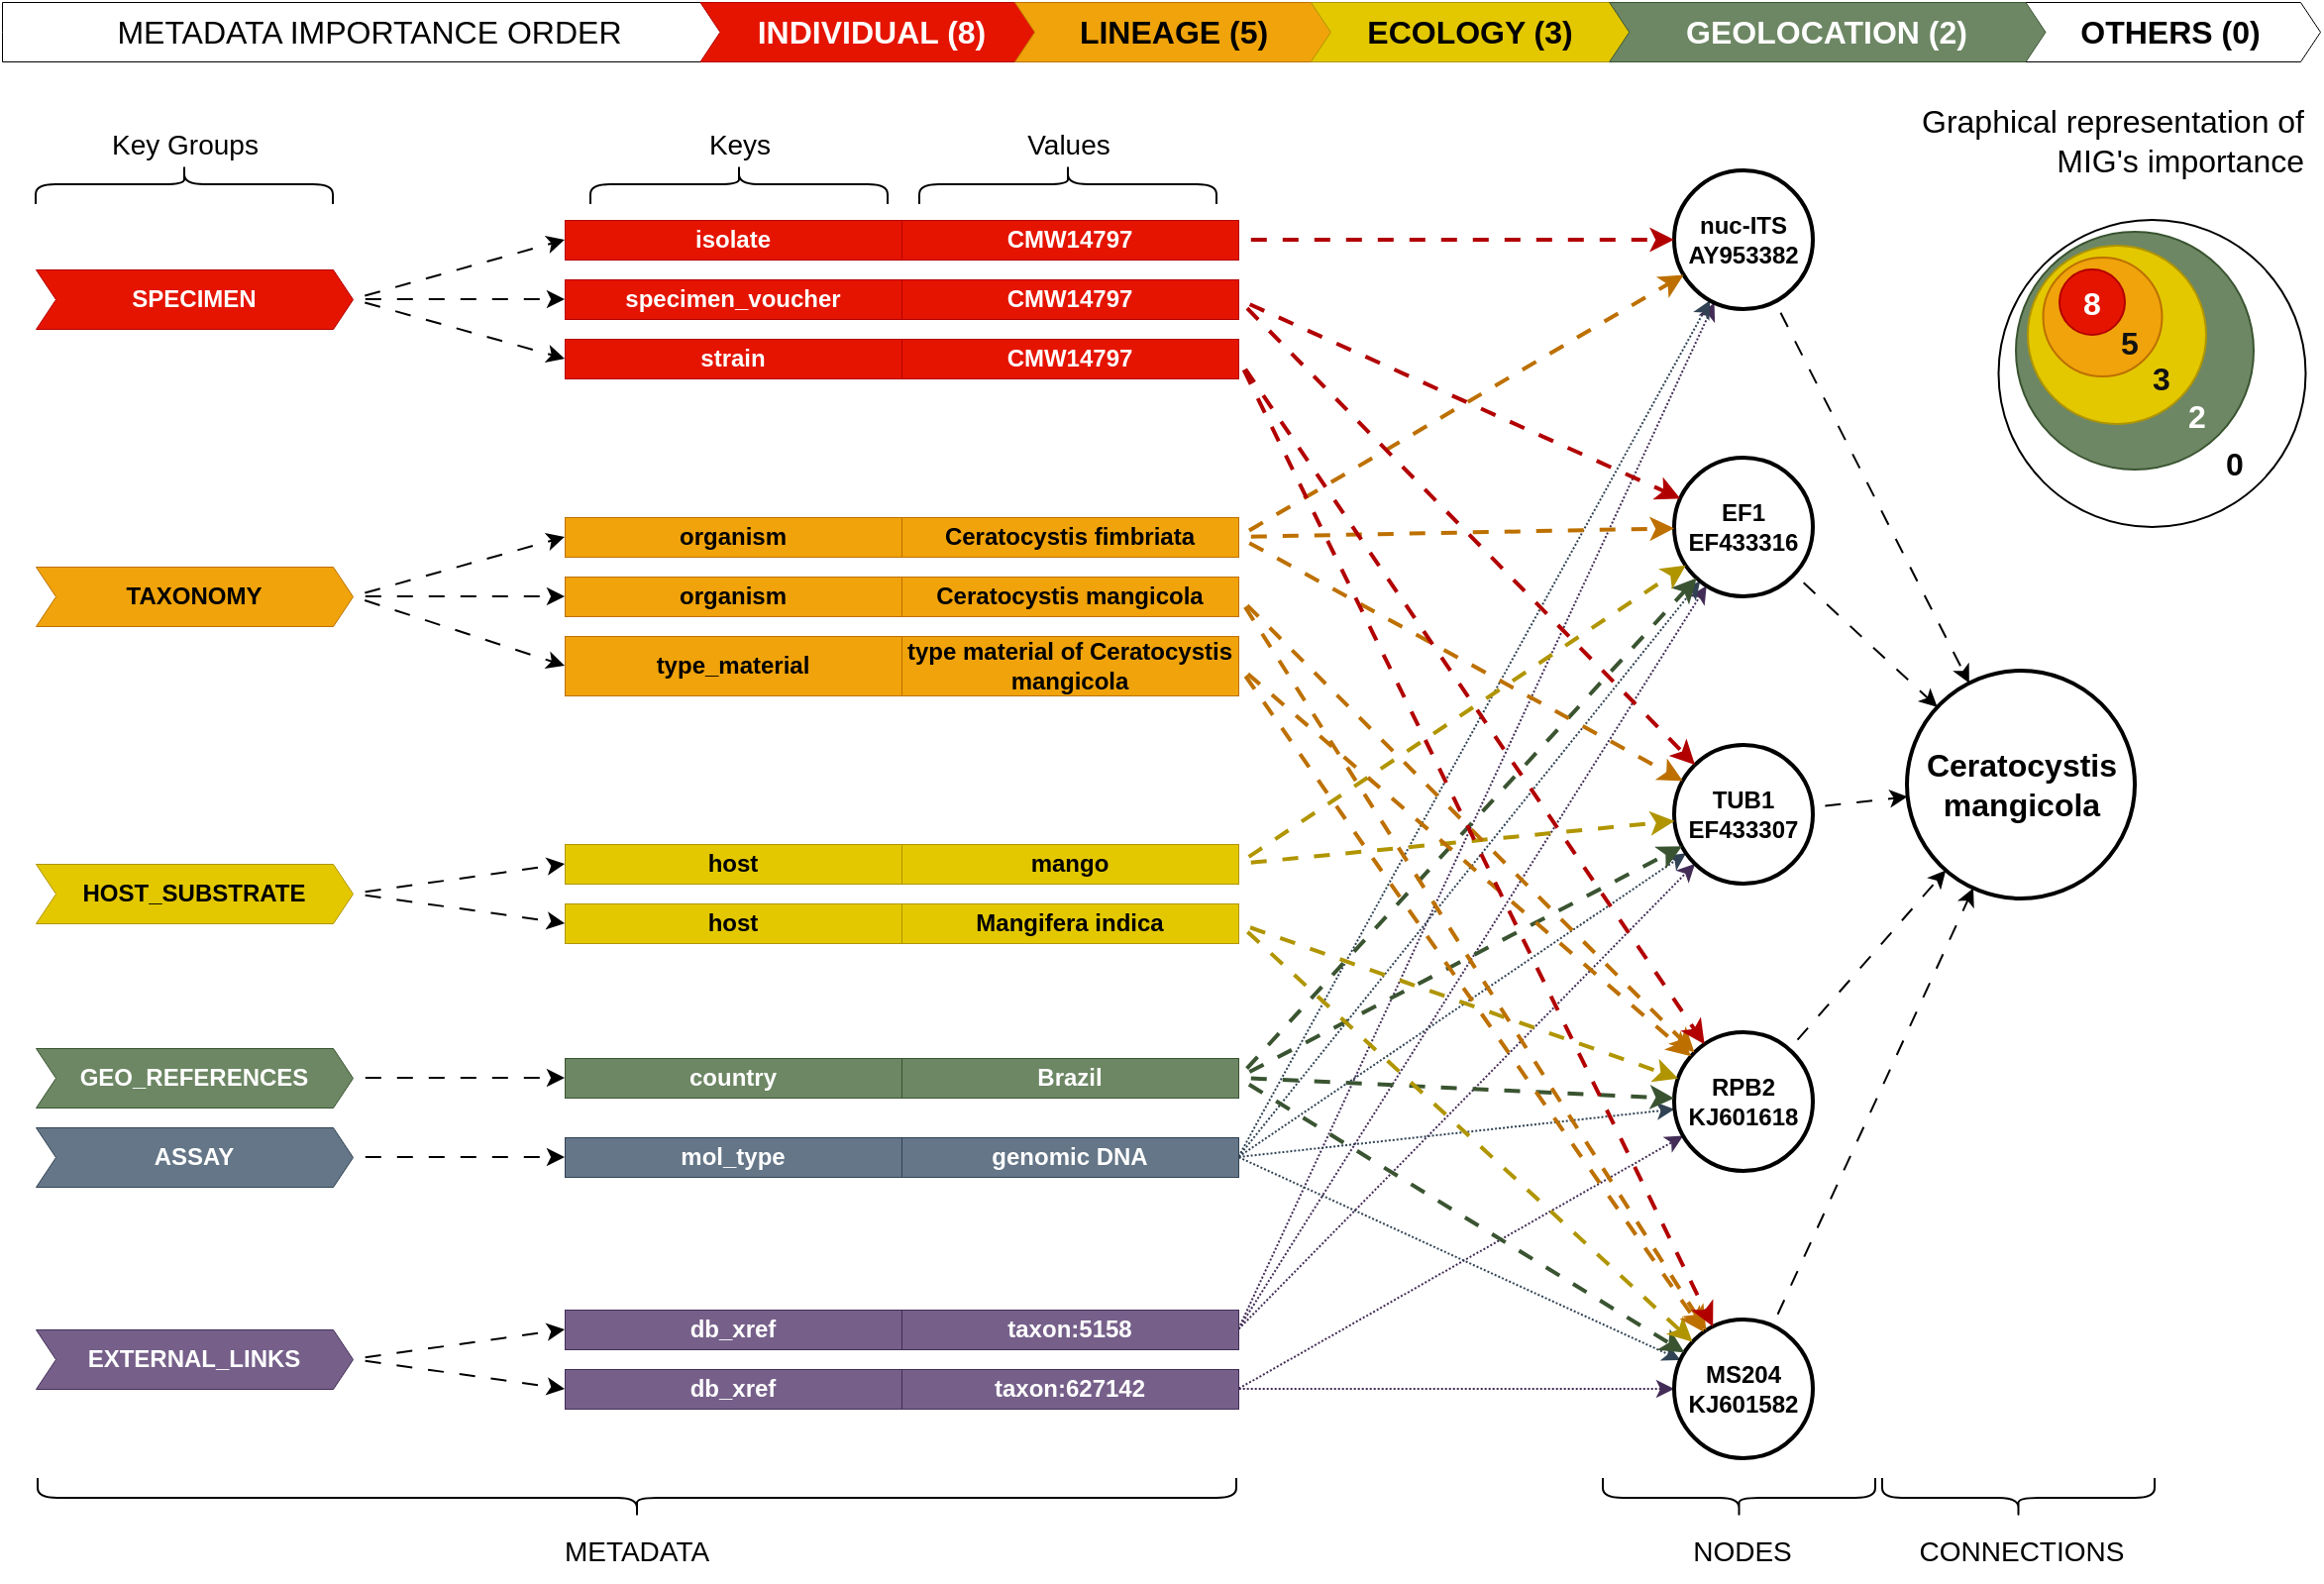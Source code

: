 <mxfile>
    <diagram id="_s80AwUJOuV4DMhr4sAa" name="Page-1">
        <mxGraphModel dx="1386" dy="462" grid="1" gridSize="10" guides="1" tooltips="1" connect="1" arrows="1" fold="1" page="0" pageScale="1" pageWidth="1100" pageHeight="850" background="none" math="0" shadow="0">
            <root>
                <mxCell id="0"/>
                <mxCell id="1" parent="0"/>
                <mxCell id="62" style="edgeStyle=none;html=1;exitX=1;exitY=0.5;exitDx=0;exitDy=0;strokeWidth=1;fillColor=#76608a;strokeColor=#432D57;dashed=1;dashPattern=1 1;flowAnimation=1;" parent="1" source="46" target="58" edge="1">
                    <mxGeometry relative="1" as="geometry"/>
                </mxCell>
                <mxCell id="79" style="edgeStyle=none;html=1;exitX=1;exitY=0.5;exitDx=0;exitDy=0;strokeWidth=1;fillColor=#76608a;strokeColor=#432D57;dashed=1;dashPattern=1 1;flowAnimation=1;" parent="1" source="46" target="63" edge="1">
                    <mxGeometry relative="1" as="geometry"/>
                </mxCell>
                <mxCell id="80" style="edgeStyle=none;html=1;exitX=1;exitY=0.5;exitDx=0;exitDy=0;strokeWidth=1;fillColor=#76608a;strokeColor=#432D57;dashed=1;dashPattern=1 1;flowAnimation=1;" parent="1" source="46" target="64" edge="1">
                    <mxGeometry relative="1" as="geometry"/>
                </mxCell>
                <mxCell id="92" style="edgeStyle=none;html=1;exitX=1;exitY=0.5;exitDx=0;exitDy=0;strokeWidth=1;fillColor=#76608a;strokeColor=#432D57;dashed=1;dashPattern=1 1;flowAnimation=1;" parent="1" source="50" target="65" edge="1">
                    <mxGeometry relative="1" as="geometry"/>
                </mxCell>
                <mxCell id="93" style="edgeStyle=none;html=1;exitX=1;exitY=0.5;exitDx=0;exitDy=0;strokeWidth=1;fillColor=#76608a;strokeColor=#432D57;dashed=1;dashPattern=1 1;flowAnimation=1;" parent="1" source="50" target="66" edge="1">
                    <mxGeometry relative="1" as="geometry"/>
                </mxCell>
                <mxCell id="61" style="edgeStyle=none;html=1;exitX=1;exitY=0.5;exitDx=0;exitDy=0;dashed=1;dashPattern=1 1;strokeWidth=1;fillColor=#647687;strokeColor=#314354;flowAnimation=1;" parent="1" source="42" target="58" edge="1">
                    <mxGeometry relative="1" as="geometry"/>
                </mxCell>
                <mxCell id="75" style="edgeStyle=none;html=1;exitX=1;exitY=0.5;exitDx=0;exitDy=0;dashed=1;dashPattern=1 1;strokeWidth=1;fillColor=#647687;strokeColor=#314354;flowAnimation=1;" parent="1" source="42" target="63" edge="1">
                    <mxGeometry relative="1" as="geometry"/>
                </mxCell>
                <mxCell id="76" style="edgeStyle=none;html=1;exitX=1;exitY=0.5;exitDx=0;exitDy=0;dashed=1;dashPattern=1 1;strokeWidth=1;fillColor=#647687;strokeColor=#314354;flowAnimation=1;" parent="1" source="42" target="64" edge="1">
                    <mxGeometry relative="1" as="geometry"/>
                </mxCell>
                <mxCell id="77" style="edgeStyle=none;html=1;exitX=1;exitY=0.5;exitDx=0;exitDy=0;dashed=1;dashPattern=1 1;strokeWidth=1;fillColor=#647687;strokeColor=#314354;flowAnimation=1;" parent="1" source="42" target="65" edge="1">
                    <mxGeometry relative="1" as="geometry"/>
                </mxCell>
                <mxCell id="78" style="edgeStyle=none;html=1;exitX=1;exitY=0.5;exitDx=0;exitDy=0;dashed=1;dashPattern=1 1;strokeWidth=1;fillColor=#647687;strokeColor=#314354;flowAnimation=1;" parent="1" source="42" target="66" edge="1">
                    <mxGeometry relative="1" as="geometry"/>
                </mxCell>
                <mxCell id="4" value="isolate" style="rounded=0;whiteSpace=wrap;html=1;strokeWidth=0.5;fillColor=#e51400;fillStyle=solid;fontColor=#ffffff;fontStyle=1;strokeColor=#B20000;" parent="1" vertex="1">
                    <mxGeometry x="474" y="890" width="170" height="20" as="geometry"/>
                </mxCell>
                <mxCell id="7" value="CMW14797" style="rounded=0;whiteSpace=wrap;html=1;strokeWidth=0.5;fillColor=#e51400;fillStyle=solid;fontColor=#ffffff;fontStyle=1;strokeColor=#B20000;" parent="1" vertex="1">
                    <mxGeometry x="644" y="890" width="170" height="20" as="geometry"/>
                </mxCell>
                <mxCell id="13" style="edgeStyle=none;html=1;entryX=0;entryY=0.5;entryDx=0;entryDy=0;exitX=1;exitY=0.5;exitDx=0;exitDy=0;flowAnimation=1;" parent="1" source="8" target="4" edge="1">
                    <mxGeometry relative="1" as="geometry"/>
                </mxCell>
                <mxCell id="14" style="edgeStyle=none;html=1;exitX=1;exitY=0.5;exitDx=0;exitDy=0;entryX=0;entryY=0.5;entryDx=0;entryDy=0;flowAnimation=1;" parent="1" source="8" target="9" edge="1">
                    <mxGeometry relative="1" as="geometry">
                        <mxPoint x="444" y="940" as="targetPoint"/>
                    </mxGeometry>
                </mxCell>
                <mxCell id="15" style="edgeStyle=none;html=1;entryX=0;entryY=0.5;entryDx=0;entryDy=0;exitX=1;exitY=0.5;exitDx=0;exitDy=0;flowAnimation=1;" parent="1" source="8" target="11" edge="1">
                    <mxGeometry relative="1" as="geometry"/>
                </mxCell>
                <mxCell id="9" value="specimen_voucher" style="rounded=0;whiteSpace=wrap;html=1;strokeWidth=0.5;fillColor=#e51400;fillStyle=solid;fontColor=#ffffff;fontStyle=1;strokeColor=#B20000;" parent="1" vertex="1">
                    <mxGeometry x="474" y="920" width="170" height="20" as="geometry"/>
                </mxCell>
                <mxCell id="10" value="CMW14797" style="rounded=0;whiteSpace=wrap;html=1;strokeWidth=0.5;fillColor=#e51400;fillStyle=solid;fontColor=#ffffff;fontStyle=1;strokeColor=#B20000;" parent="1" vertex="1">
                    <mxGeometry x="644" y="920" width="170" height="20" as="geometry"/>
                </mxCell>
                <mxCell id="11" value="strain" style="rounded=0;whiteSpace=wrap;html=1;strokeWidth=0.5;fillColor=#e51400;fillStyle=solid;fontColor=#ffffff;fontStyle=1;strokeColor=#B20000;" parent="1" vertex="1">
                    <mxGeometry x="474" y="950" width="170" height="20" as="geometry"/>
                </mxCell>
                <mxCell id="12" value="CMW14797" style="rounded=0;whiteSpace=wrap;html=1;strokeWidth=0.5;fillColor=#e51400;fillStyle=solid;fontColor=#ffffff;fontStyle=1;strokeColor=#B20000;" parent="1" vertex="1">
                    <mxGeometry x="644" y="950" width="170" height="20" as="geometry"/>
                </mxCell>
                <mxCell id="16" value="organism" style="rounded=0;whiteSpace=wrap;html=1;strokeWidth=0.5;fillColor=#f0a30a;fillStyle=solid;fontColor=#000000;fontStyle=1;strokeColor=#BD7000;" parent="1" vertex="1">
                    <mxGeometry x="474" y="1040" width="170" height="20" as="geometry"/>
                </mxCell>
                <mxCell id="17" value="Ceratocystis fimbriata" style="rounded=0;whiteSpace=wrap;html=1;strokeWidth=0.5;fillColor=#f0a30a;fillStyle=solid;fontColor=#000000;fontStyle=1;strokeColor=#BD7000;" parent="1" vertex="1">
                    <mxGeometry x="644" y="1040" width="170" height="20" as="geometry"/>
                </mxCell>
                <mxCell id="18" value="organism" style="rounded=0;whiteSpace=wrap;html=1;strokeWidth=0.5;fillColor=#f0a30a;fillStyle=solid;fontColor=#000000;fontStyle=1;strokeColor=#BD7000;" parent="1" vertex="1">
                    <mxGeometry x="474" y="1070" width="170" height="20" as="geometry"/>
                </mxCell>
                <mxCell id="19" value="Ceratocystis mangicola" style="rounded=0;whiteSpace=wrap;html=1;strokeWidth=0.5;fillColor=#f0a30a;fillStyle=solid;fontColor=#000000;fontStyle=1;strokeColor=#BD7000;" parent="1" vertex="1">
                    <mxGeometry x="644" y="1070" width="170" height="20" as="geometry"/>
                </mxCell>
                <mxCell id="21" style="edgeStyle=none;html=1;entryX=0;entryY=0.5;entryDx=0;entryDy=0;exitX=1;exitY=0.5;exitDx=0;exitDy=0;flowAnimation=1;" parent="1" source="20" target="16" edge="1">
                    <mxGeometry relative="1" as="geometry"/>
                </mxCell>
                <mxCell id="22" style="edgeStyle=none;html=1;entryX=0;entryY=0.5;entryDx=0;entryDy=0;exitX=1;exitY=0.5;exitDx=0;exitDy=0;flowAnimation=1;" parent="1" source="20" target="18" edge="1">
                    <mxGeometry relative="1" as="geometry"/>
                </mxCell>
                <mxCell id="25" style="edgeStyle=none;html=1;entryX=0;entryY=0.5;entryDx=0;entryDy=0;exitX=1;exitY=0.5;exitDx=0;exitDy=0;flowAnimation=1;" parent="1" source="20" target="23" edge="1">
                    <mxGeometry relative="1" as="geometry"/>
                </mxCell>
                <mxCell id="23" value="type_material" style="rounded=0;whiteSpace=wrap;html=1;strokeWidth=0.5;fillColor=#f0a30a;fillStyle=solid;fontColor=#000000;fontStyle=1;strokeColor=#BD7000;" parent="1" vertex="1">
                    <mxGeometry x="474" y="1100" width="170" height="30" as="geometry"/>
                </mxCell>
                <mxCell id="24" value="type material of Ceratocystis mangicola" style="rounded=0;whiteSpace=wrap;html=1;strokeWidth=0.5;fillColor=#f0a30a;fillStyle=solid;fontColor=#000000;fontStyle=1;strokeColor=#BD7000;" parent="1" vertex="1">
                    <mxGeometry x="644" y="1100" width="170" height="30" as="geometry"/>
                </mxCell>
                <mxCell id="26" value="host" style="rounded=0;whiteSpace=wrap;html=1;strokeWidth=0.5;fillColor=#e3c800;fillStyle=solid;fontColor=#000000;fontStyle=1;strokeColor=#B09500;" parent="1" vertex="1">
                    <mxGeometry x="474" y="1235" width="170" height="20" as="geometry"/>
                </mxCell>
                <mxCell id="27" value="Mangifera indica" style="rounded=0;whiteSpace=wrap;html=1;strokeWidth=0.5;fillColor=#e3c800;fillStyle=solid;fontColor=#000000;fontStyle=1;strokeColor=#B09500;" parent="1" vertex="1">
                    <mxGeometry x="644" y="1235" width="170" height="20" as="geometry"/>
                </mxCell>
                <mxCell id="28" value="host" style="rounded=0;whiteSpace=wrap;html=1;strokeWidth=0.5;fillColor=#e3c800;fillStyle=solid;fontColor=#000000;fontStyle=1;strokeColor=#B09500;" parent="1" vertex="1">
                    <mxGeometry x="474" y="1205" width="170" height="20" as="geometry"/>
                </mxCell>
                <mxCell id="29" value="mango" style="rounded=0;whiteSpace=wrap;html=1;strokeWidth=0.5;fillColor=#e3c800;fillStyle=solid;fontColor=#000000;fontStyle=1;strokeColor=#B09500;" parent="1" vertex="1">
                    <mxGeometry x="644" y="1205" width="170" height="20" as="geometry"/>
                </mxCell>
                <mxCell id="31" style="edgeStyle=none;html=1;entryX=0;entryY=0.5;entryDx=0;entryDy=0;exitX=1;exitY=0.5;exitDx=0;exitDy=0;flowAnimation=1;" parent="1" source="30" target="26" edge="1">
                    <mxGeometry relative="1" as="geometry"/>
                </mxCell>
                <mxCell id="32" style="edgeStyle=none;html=1;entryX=0;entryY=0.5;entryDx=0;entryDy=0;exitX=1;exitY=0.5;exitDx=0;exitDy=0;flowAnimation=1;" parent="1" source="30" target="28" edge="1">
                    <mxGeometry relative="1" as="geometry"/>
                </mxCell>
                <mxCell id="33" value="country" style="rounded=0;whiteSpace=wrap;html=1;strokeWidth=0.5;fillColor=#6d8764;fillStyle=solid;fontColor=#ffffff;fontStyle=1;strokeColor=#3A5431;" parent="1" vertex="1">
                    <mxGeometry x="474" y="1313" width="170" height="20" as="geometry"/>
                </mxCell>
                <mxCell id="34" value="Brazil" style="rounded=0;whiteSpace=wrap;html=1;strokeWidth=0.5;fillColor=#6d8764;fillStyle=solid;fontColor=#ffffff;fontStyle=1;strokeColor=#3A5431;" parent="1" vertex="1">
                    <mxGeometry x="644" y="1313" width="170" height="20" as="geometry"/>
                </mxCell>
                <mxCell id="36" style="edgeStyle=none;html=1;entryX=0;entryY=0.5;entryDx=0;entryDy=0;flowAnimation=1;" parent="1" source="35" target="33" edge="1">
                    <mxGeometry relative="1" as="geometry"/>
                </mxCell>
                <mxCell id="41" value="mol_type" style="rounded=0;whiteSpace=wrap;html=1;strokeWidth=0.5;fillColor=#647687;fillStyle=solid;fontColor=#ffffff;fontStyle=1;strokeColor=#314354;" parent="1" vertex="1">
                    <mxGeometry x="474" y="1353" width="170" height="20" as="geometry"/>
                </mxCell>
                <mxCell id="42" value="genomic DNA" style="rounded=0;whiteSpace=wrap;html=1;strokeWidth=0.5;fillColor=#647687;fillStyle=solid;fontColor=#ffffff;fontStyle=1;strokeColor=#314354;" parent="1" vertex="1">
                    <mxGeometry x="644" y="1353" width="170" height="20" as="geometry"/>
                </mxCell>
                <mxCell id="43" style="edgeStyle=none;html=1;entryX=0;entryY=0.5;entryDx=0;entryDy=0;flowAnimation=1;" parent="1" source="44" target="41" edge="1">
                    <mxGeometry relative="1" as="geometry"/>
                </mxCell>
                <mxCell id="45" value="db_xref" style="rounded=0;whiteSpace=wrap;html=1;strokeWidth=0.5;fillColor=#76608a;fillStyle=solid;fontColor=#ffffff;fontStyle=1;strokeColor=#432D57;" parent="1" vertex="1">
                    <mxGeometry x="474" y="1440" width="170" height="20" as="geometry"/>
                </mxCell>
                <mxCell id="46" value="taxon:5158" style="rounded=0;whiteSpace=wrap;html=1;strokeWidth=0.5;fillColor=#76608a;fillStyle=solid;fontColor=#ffffff;fontStyle=1;strokeColor=#432D57;" parent="1" vertex="1">
                    <mxGeometry x="644" y="1440" width="170" height="20" as="geometry"/>
                </mxCell>
                <mxCell id="47" style="edgeStyle=none;html=1;entryX=0;entryY=0.5;entryDx=0;entryDy=0;exitX=1;exitY=0.5;exitDx=0;exitDy=0;flowAnimation=1;" parent="1" source="48" target="45" edge="1">
                    <mxGeometry relative="1" as="geometry"/>
                </mxCell>
                <mxCell id="51" style="edgeStyle=none;html=1;entryX=0;entryY=0.5;entryDx=0;entryDy=0;exitX=1;exitY=0.5;exitDx=0;exitDy=0;flowAnimation=1;" parent="1" source="48" target="49" edge="1">
                    <mxGeometry relative="1" as="geometry"/>
                </mxCell>
                <mxCell id="49" value="db_xref" style="rounded=0;whiteSpace=wrap;html=1;strokeWidth=0.5;fillColor=#76608a;fillStyle=solid;fontColor=#ffffff;fontStyle=1;strokeColor=#432D57;" parent="1" vertex="1">
                    <mxGeometry x="474" y="1470" width="170" height="20" as="geometry"/>
                </mxCell>
                <mxCell id="50" value="taxon:627142" style="rounded=0;whiteSpace=wrap;html=1;strokeWidth=0.5;fillColor=#76608a;fillStyle=solid;fontColor=#ffffff;fontStyle=1;strokeColor=#432D57;" parent="1" vertex="1">
                    <mxGeometry x="644" y="1470" width="170" height="20" as="geometry"/>
                </mxCell>
                <mxCell id="95" style="edgeStyle=none;html=1;strokeWidth=1;flowAnimation=1;" parent="1" source="58" target="94" edge="1">
                    <mxGeometry relative="1" as="geometry"/>
                </mxCell>
                <mxCell id="96" style="edgeStyle=none;html=1;strokeWidth=1;flowAnimation=1;" parent="1" source="63" target="94" edge="1">
                    <mxGeometry relative="1" as="geometry"/>
                </mxCell>
                <mxCell id="97" style="edgeStyle=none;html=1;strokeWidth=1;flowAnimation=1;" parent="1" source="64" target="94" edge="1">
                    <mxGeometry relative="1" as="geometry"/>
                </mxCell>
                <mxCell id="98" style="edgeStyle=none;html=1;strokeWidth=1;flowAnimation=1;" parent="1" source="65" target="94" edge="1">
                    <mxGeometry relative="1" as="geometry"/>
                </mxCell>
                <mxCell id="99" style="edgeStyle=none;html=1;strokeWidth=1;flowAnimation=1;" parent="1" source="66" target="94" edge="1">
                    <mxGeometry relative="1" as="geometry"/>
                </mxCell>
                <mxCell id="105" value="Key Groups" style="text;html=1;strokeColor=none;fillColor=none;align=center;verticalAlign=middle;whiteSpace=wrap;rounded=0;fontSize=14;" parent="1" vertex="1">
                    <mxGeometry x="213.5" y="837" width="137" height="30" as="geometry"/>
                </mxCell>
                <mxCell id="106" value="Keys" style="text;html=1;strokeColor=none;fillColor=none;align=center;verticalAlign=middle;whiteSpace=wrap;rounded=0;fontSize=14;" parent="1" vertex="1">
                    <mxGeometry x="494" y="837" width="137" height="30" as="geometry"/>
                </mxCell>
                <mxCell id="107" value="Values" style="text;html=1;strokeColor=none;fillColor=none;align=center;verticalAlign=middle;whiteSpace=wrap;rounded=0;fontSize=14;" parent="1" vertex="1">
                    <mxGeometry x="660" y="837" width="137" height="30" as="geometry"/>
                </mxCell>
                <mxCell id="8" value="SPECIMEN" style="shape=step;perimeter=stepPerimeter;whiteSpace=wrap;html=1;fixedSize=1;size=10;strokeWidth=0.5;fillStyle=solid;fillColor=#e51400;fontColor=#ffffff;fontStyle=1;strokeColor=#B20000;" parent="1" vertex="1">
                    <mxGeometry x="207" y="915" width="160" height="30" as="geometry"/>
                </mxCell>
                <mxCell id="20" value="TAXONOMY" style="shape=step;perimeter=stepPerimeter;whiteSpace=wrap;html=1;fixedSize=1;size=10;strokeWidth=0.5;fillStyle=solid;fillColor=#f0a30a;fontColor=#000000;fontStyle=1;strokeColor=#BD7000;" parent="1" vertex="1">
                    <mxGeometry x="207" y="1065" width="160" height="30" as="geometry"/>
                </mxCell>
                <mxCell id="30" value="HOST_SUBSTRATE" style="shape=step;perimeter=stepPerimeter;whiteSpace=wrap;html=1;fixedSize=1;size=10;strokeWidth=0.5;fillStyle=solid;fillColor=#e3c800;fontColor=#000000;fontStyle=1;strokeColor=#B09500;" parent="1" vertex="1">
                    <mxGeometry x="207" y="1215" width="160" height="30" as="geometry"/>
                </mxCell>
                <mxCell id="48" value="EXTERNAL_LINKS" style="shape=step;perimeter=stepPerimeter;whiteSpace=wrap;html=1;fixedSize=1;size=10;strokeWidth=0.5;fillStyle=solid;fillColor=#76608a;fontColor=#ffffff;fontStyle=1;strokeColor=#432D57;" parent="1" vertex="1">
                    <mxGeometry x="207" y="1450" width="160" height="30" as="geometry"/>
                </mxCell>
                <mxCell id="35" value="GEO_REFERENCES" style="shape=step;perimeter=stepPerimeter;whiteSpace=wrap;html=1;fixedSize=1;size=10;strokeWidth=0.5;fillStyle=solid;fillColor=#6d8764;fontColor=#ffffff;fontStyle=1;strokeColor=#3A5431;" parent="1" vertex="1">
                    <mxGeometry x="207" y="1308" width="160" height="30" as="geometry"/>
                </mxCell>
                <mxCell id="44" value="ASSAY" style="shape=step;perimeter=stepPerimeter;whiteSpace=wrap;html=1;fixedSize=1;size=10;strokeWidth=0.5;fillStyle=solid;fillColor=#647687;fontColor=#ffffff;fontStyle=1;strokeColor=#314354;" parent="1" vertex="1">
                    <mxGeometry x="207" y="1348" width="160" height="30" as="geometry"/>
                </mxCell>
                <mxCell id="58" value="nuc-ITS&lt;br&gt;AY953382" style="ellipse;whiteSpace=wrap;html=1;aspect=fixed;strokeWidth=2;fillStyle=solid;fontStyle=1;fillColor=none;" parent="1" vertex="1">
                    <mxGeometry x="1034" y="865" width="70" height="70" as="geometry"/>
                </mxCell>
                <mxCell id="63" value="EF1&lt;br&gt;EF433316" style="ellipse;whiteSpace=wrap;html=1;aspect=fixed;strokeWidth=2;fillStyle=solid;fontStyle=1;fillColor=none;" parent="1" vertex="1">
                    <mxGeometry x="1034" y="1010" width="70" height="70" as="geometry"/>
                </mxCell>
                <mxCell id="64" value="TUB1&lt;br&gt;EF433307" style="ellipse;whiteSpace=wrap;html=1;aspect=fixed;strokeWidth=2;fillStyle=solid;fontStyle=1;fillColor=none;" parent="1" vertex="1">
                    <mxGeometry x="1034" y="1155" width="70" height="70" as="geometry"/>
                </mxCell>
                <mxCell id="65" value="RPB2&lt;br&gt;KJ601618" style="ellipse;whiteSpace=wrap;html=1;aspect=fixed;strokeWidth=2;fillStyle=solid;fontStyle=1;fillColor=none;" parent="1" vertex="1">
                    <mxGeometry x="1034" y="1300" width="70" height="70" as="geometry"/>
                </mxCell>
                <mxCell id="66" value="MS204&lt;br&gt;KJ601582" style="ellipse;whiteSpace=wrap;html=1;aspect=fixed;strokeWidth=2;fillStyle=solid;fontStyle=1;fillColor=none;" parent="1" vertex="1">
                    <mxGeometry x="1034" y="1445" width="70" height="70" as="geometry"/>
                </mxCell>
                <mxCell id="94" value="&lt;font style=&quot;font-size: 16px;&quot;&gt;Ceratocystis mangicola&lt;/font&gt;" style="ellipse;whiteSpace=wrap;html=1;aspect=fixed;strokeWidth=2;fillStyle=solid;fontStyle=1;fillColor=none;" parent="1" vertex="1">
                    <mxGeometry x="1151.5" y="1117.5" width="115" height="115" as="geometry"/>
                </mxCell>
                <mxCell id="108" value="" style="shape=curlyBracket;whiteSpace=wrap;html=1;rounded=1;labelPosition=left;verticalLabelPosition=middle;align=right;verticalAlign=middle;rotation=90;" parent="1" vertex="1">
                    <mxGeometry x="272" y="797" width="20" height="150" as="geometry"/>
                </mxCell>
                <mxCell id="110" value="" style="shape=curlyBracket;whiteSpace=wrap;html=1;rounded=1;labelPosition=left;verticalLabelPosition=middle;align=right;verticalAlign=middle;rotation=90;" parent="1" vertex="1">
                    <mxGeometry x="552" y="797" width="20" height="150" as="geometry"/>
                </mxCell>
                <mxCell id="111" value="" style="shape=curlyBracket;whiteSpace=wrap;html=1;rounded=1;labelPosition=left;verticalLabelPosition=middle;align=right;verticalAlign=middle;rotation=90;" parent="1" vertex="1">
                    <mxGeometry x="718" y="797" width="20" height="150" as="geometry"/>
                </mxCell>
                <mxCell id="73" style="edgeStyle=none;html=1;exitX=1;exitY=0.5;exitDx=0;exitDy=0;strokeWidth=2;fillColor=#6d8764;strokeColor=#3A5431;flowAnimation=1;" parent="1" source="34" target="63" edge="1">
                    <mxGeometry relative="1" as="geometry"/>
                </mxCell>
                <mxCell id="74" style="edgeStyle=none;html=1;exitX=1;exitY=0.5;exitDx=0;exitDy=0;strokeWidth=2;fillColor=#6d8764;strokeColor=#3A5431;flowAnimation=1;" parent="1" source="34" target="64" edge="1">
                    <mxGeometry relative="1" as="geometry"/>
                </mxCell>
                <mxCell id="89" style="edgeStyle=none;html=1;exitX=1;exitY=0.5;exitDx=0;exitDy=0;strokeWidth=2;fillColor=#6d8764;strokeColor=#3A5431;flowAnimation=1;" parent="1" source="34" target="65" edge="1">
                    <mxGeometry relative="1" as="geometry"/>
                </mxCell>
                <mxCell id="90" style="edgeStyle=none;html=1;exitX=1;exitY=0.5;exitDx=0;exitDy=0;strokeWidth=2;fillColor=#6d8764;strokeColor=#3A5431;flowAnimation=1;" parent="1" source="34" target="66" edge="1">
                    <mxGeometry relative="1" as="geometry"/>
                </mxCell>
                <mxCell id="87" style="edgeStyle=none;html=1;exitX=1;exitY=0.5;exitDx=0;exitDy=0;strokeWidth=2;fillColor=#e3c800;strokeColor=#B09500;flowAnimation=1;" parent="1" source="27" target="65" edge="1">
                    <mxGeometry relative="1" as="geometry"/>
                </mxCell>
                <mxCell id="88" style="edgeStyle=none;html=1;exitX=1;exitY=0.5;exitDx=0;exitDy=0;strokeWidth=2;fillColor=#e3c800;strokeColor=#B09500;flowAnimation=1;" parent="1" source="27" target="66" edge="1">
                    <mxGeometry relative="1" as="geometry"/>
                </mxCell>
                <mxCell id="71" style="edgeStyle=none;html=1;exitX=1;exitY=0.5;exitDx=0;exitDy=0;strokeWidth=2;fillColor=#e3c800;strokeColor=#B09500;flowAnimation=1;" parent="1" source="29" target="63" edge="1">
                    <mxGeometry relative="1" as="geometry"/>
                </mxCell>
                <mxCell id="72" style="edgeStyle=none;html=1;exitX=1;exitY=0.5;exitDx=0;exitDy=0;strokeWidth=2;fillColor=#e3c800;strokeColor=#B09500;flowAnimation=1;" parent="1" source="29" target="64" edge="1">
                    <mxGeometry relative="1" as="geometry"/>
                </mxCell>
                <mxCell id="60" style="edgeStyle=none;html=1;exitX=1;exitY=0.5;exitDx=0;exitDy=0;strokeWidth=2;fillColor=#f0a30a;strokeColor=#BD7000;flowAnimation=1;" parent="1" source="17" target="58" edge="1">
                    <mxGeometry relative="1" as="geometry"/>
                </mxCell>
                <mxCell id="69" style="edgeStyle=none;html=1;exitX=1;exitY=0.5;exitDx=0;exitDy=0;strokeWidth=2;fillColor=#f0a30a;strokeColor=#BD7000;flowAnimation=1;" parent="1" source="17" target="63" edge="1">
                    <mxGeometry relative="1" as="geometry">
                        <mxPoint x="864" y="1105" as="sourcePoint"/>
                    </mxGeometry>
                </mxCell>
                <mxCell id="70" style="edgeStyle=none;html=1;exitX=1;exitY=0.5;exitDx=0;exitDy=0;strokeWidth=2;fillColor=#f0a30a;strokeColor=#BD7000;flowAnimation=1;" parent="1" source="17" target="64" edge="1">
                    <mxGeometry relative="1" as="geometry"/>
                </mxCell>
                <mxCell id="83" style="edgeStyle=none;html=1;exitX=1;exitY=0.5;exitDx=0;exitDy=0;strokeWidth=2;fillColor=#f0a30a;strokeColor=#BD7000;flowAnimation=1;" parent="1" source="19" target="65" edge="1">
                    <mxGeometry relative="1" as="geometry"/>
                </mxCell>
                <mxCell id="84" style="edgeStyle=none;html=1;exitX=1;exitY=0.5;exitDx=0;exitDy=0;strokeWidth=2;fillColor=#f0a30a;strokeColor=#BD7000;flowAnimation=1;" parent="1" source="19" target="66" edge="1">
                    <mxGeometry relative="1" as="geometry"/>
                </mxCell>
                <mxCell id="85" style="edgeStyle=none;html=1;exitX=1;exitY=0.5;exitDx=0;exitDy=0;strokeWidth=2;fillColor=#f0a30a;strokeColor=#BD7000;flowAnimation=1;" parent="1" source="24" target="65" edge="1">
                    <mxGeometry relative="1" as="geometry"/>
                </mxCell>
                <mxCell id="86" style="edgeStyle=none;html=1;exitX=1;exitY=0.5;exitDx=0;exitDy=0;strokeWidth=2;fillColor=#f0a30a;strokeColor=#BD7000;flowAnimation=1;" parent="1" source="24" target="66" edge="1">
                    <mxGeometry relative="1" as="geometry"/>
                </mxCell>
                <mxCell id="59" style="edgeStyle=none;html=1;exitX=1;exitY=0.5;exitDx=0;exitDy=0;strokeWidth=2;fillColor=#e51400;strokeColor=#B20000;flowAnimation=1;" parent="1" source="7" target="58" edge="1">
                    <mxGeometry relative="1" as="geometry"/>
                </mxCell>
                <mxCell id="67" style="edgeStyle=none;html=1;exitX=1;exitY=0.5;exitDx=0;exitDy=0;strokeWidth=2;fillColor=#e51400;strokeColor=#B20000;flowAnimation=1;" parent="1" source="10" target="63" edge="1">
                    <mxGeometry relative="1" as="geometry"/>
                </mxCell>
                <mxCell id="68" style="edgeStyle=none;html=1;exitX=1;exitY=0.5;exitDx=0;exitDy=0;strokeWidth=2;fillColor=#e51400;strokeColor=#B20000;flowAnimation=1;" parent="1" source="10" target="64" edge="1">
                    <mxGeometry relative="1" as="geometry"/>
                </mxCell>
                <mxCell id="81" style="edgeStyle=none;html=1;exitX=1;exitY=0.5;exitDx=0;exitDy=0;strokeWidth=2;fillColor=#e51400;strokeColor=#B20000;flowAnimation=1;" parent="1" source="12" target="65" edge="1">
                    <mxGeometry relative="1" as="geometry"/>
                </mxCell>
                <mxCell id="82" style="edgeStyle=none;html=1;exitX=1;exitY=0.5;exitDx=0;exitDy=0;strokeWidth=2;fillColor=#e51400;strokeColor=#B20000;flowAnimation=1;" parent="1" source="12" target="66" edge="1">
                    <mxGeometry relative="1" as="geometry"/>
                </mxCell>
                <mxCell id="112" value="METADATA" style="text;html=1;strokeColor=none;fillColor=none;align=center;verticalAlign=middle;whiteSpace=wrap;rounded=0;fontSize=14;" parent="1" vertex="1">
                    <mxGeometry x="442" y="1547" width="137" height="30" as="geometry"/>
                </mxCell>
                <mxCell id="113" value="" style="shape=curlyBracket;whiteSpace=wrap;html=1;rounded=1;labelPosition=left;verticalLabelPosition=middle;align=right;verticalAlign=middle;rotation=-90;" parent="1" vertex="1">
                    <mxGeometry x="500.5" y="1232.5" width="20" height="605" as="geometry"/>
                </mxCell>
                <mxCell id="114" value="NODES" style="text;html=1;strokeColor=none;fillColor=none;align=center;verticalAlign=middle;whiteSpace=wrap;rounded=0;fontSize=14;" parent="1" vertex="1">
                    <mxGeometry x="1000" y="1547" width="137" height="30" as="geometry"/>
                </mxCell>
                <mxCell id="115" value="" style="shape=curlyBracket;whiteSpace=wrap;html=1;rounded=1;labelPosition=left;verticalLabelPosition=middle;align=right;verticalAlign=middle;rotation=-90;" parent="1" vertex="1">
                    <mxGeometry x="1056.75" y="1466.25" width="20" height="137.5" as="geometry"/>
                </mxCell>
                <mxCell id="116" value="CONNECTIONS" style="text;html=1;strokeColor=none;fillColor=none;align=center;verticalAlign=middle;whiteSpace=wrap;rounded=0;fontSize=14;" parent="1" vertex="1">
                    <mxGeometry x="1141" y="1547" width="137" height="30" as="geometry"/>
                </mxCell>
                <mxCell id="117" value="" style="shape=curlyBracket;whiteSpace=wrap;html=1;rounded=1;labelPosition=left;verticalLabelPosition=middle;align=right;verticalAlign=middle;rotation=-90;" parent="1" vertex="1">
                    <mxGeometry x="1197.75" y="1466.25" width="20" height="137.5" as="geometry"/>
                </mxCell>
                <mxCell id="134" value="" style="group" parent="1" vertex="1" connectable="0">
                    <mxGeometry x="190" y="780" width="1170" height="30" as="geometry"/>
                </mxCell>
                <mxCell id="127" value="&lt;font style=&quot;font-size: 16px;&quot;&gt;OTHERS (0)&lt;/font&gt;" style="shape=step;perimeter=stepPerimeter;whiteSpace=wrap;html=1;fixedSize=1;size=10;strokeWidth=0.5;fillStyle=solid;fontStyle=1;" parent="134" vertex="1">
                    <mxGeometry x="1019.369" width="150.631" height="30" as="geometry"/>
                </mxCell>
                <mxCell id="132" value="&lt;span style=&quot;font-size: 16px; font-weight: 400;&quot;&gt;METADATA IMPORTANCE ORDER&lt;/span&gt;" style="shape=step;perimeter=stepPerimeter;whiteSpace=wrap;html=1;fixedSize=1;size=0;strokeWidth=0.5;fillStyle=solid;fontStyle=1;" parent="134" vertex="1">
                    <mxGeometry width="370.785" height="30" as="geometry"/>
                </mxCell>
                <mxCell id="123" value="&lt;font style=&quot;font-size: 16px;&quot;&gt;INDIVIDUAL (8)&lt;/font&gt;" style="shape=step;perimeter=stepPerimeter;whiteSpace=wrap;html=1;fixedSize=1;size=10;strokeWidth=0.5;fillStyle=solid;fillColor=#e51400;fontColor=#ffffff;fontStyle=1;strokeColor=#B20000;" parent="134" vertex="1">
                    <mxGeometry x="352.246" width="173.805" height="30" as="geometry"/>
                </mxCell>
                <mxCell id="124" value="&lt;font style=&quot;font-size: 16px;&quot;&gt;LINEAGE (5)&lt;/font&gt;" style="shape=step;perimeter=stepPerimeter;whiteSpace=wrap;html=1;fixedSize=1;size=10;strokeWidth=0.5;fillStyle=solid;fillColor=#f0a30a;fontColor=#000000;fontStyle=1;strokeColor=#BD7000;" parent="134" vertex="1">
                    <mxGeometry x="510.988" width="161.06" height="30" as="geometry"/>
                </mxCell>
                <mxCell id="125" value="&lt;font style=&quot;font-size: 16px;&quot;&gt;ECOLOGY (3)&lt;/font&gt;" style="shape=step;perimeter=stepPerimeter;whiteSpace=wrap;html=1;fixedSize=1;size=10;strokeWidth=0.5;fillStyle=solid;fillColor=#e3c800;fontColor=#000000;fontStyle=1;strokeColor=#B09500;" parent="134" vertex="1">
                    <mxGeometry x="660.461" width="162.218" height="30" as="geometry"/>
                </mxCell>
                <mxCell id="126" value="&lt;font style=&quot;font-size: 16px;&quot;&gt;GEOLOCATION (2)&lt;/font&gt;" style="shape=step;perimeter=stepPerimeter;whiteSpace=wrap;html=1;fixedSize=1;size=10;strokeWidth=0.5;fillStyle=solid;fillColor=#6d8764;fontColor=#ffffff;fontStyle=1;strokeColor=#3A5431;" parent="134" vertex="1">
                    <mxGeometry x="811.092" width="220.154" height="30" as="geometry"/>
                </mxCell>
                <mxCell id="151" value="Graphical representation of MIG's importance" style="text;html=1;align=right;verticalAlign=middle;whiteSpace=wrap;rounded=0;fontSize=16;" vertex="1" parent="1">
                    <mxGeometry x="1130" y="835" width="223.5" height="30" as="geometry"/>
                </mxCell>
                <mxCell id="152" value="" style="group" vertex="1" connectable="0" parent="1">
                    <mxGeometry x="1197.75" y="890" width="155" height="155" as="geometry"/>
                </mxCell>
                <mxCell id="135" value="" style="ellipse;whiteSpace=wrap;html=1;aspect=fixed;fillColor=#FFFFFF;" vertex="1" parent="152">
                    <mxGeometry width="155" height="155" as="geometry"/>
                </mxCell>
                <mxCell id="137" value="" style="ellipse;whiteSpace=wrap;html=1;aspect=fixed;fillColor=#6d8764;fontColor=#ffffff;strokeColor=#3A5431;" vertex="1" parent="152">
                    <mxGeometry x="8.75" y="6" width="120" height="120" as="geometry"/>
                </mxCell>
                <mxCell id="138" value="" style="ellipse;whiteSpace=wrap;html=1;aspect=fixed;fillColor=#e3c800;fontColor=#000000;strokeColor=#B09500;" vertex="1" parent="152">
                    <mxGeometry x="14.75" y="13" width="90" height="90" as="geometry"/>
                </mxCell>
                <mxCell id="139" value="" style="ellipse;whiteSpace=wrap;html=1;aspect=fixed;fillColor=#f0a30a;fontColor=#000000;strokeColor=#BD7000;" vertex="1" parent="152">
                    <mxGeometry x="22.5" y="19" width="60" height="60" as="geometry"/>
                </mxCell>
                <mxCell id="140" value="" style="ellipse;whiteSpace=wrap;html=1;aspect=fixed;fillColor=#e51400;fontColor=#ffffff;strokeColor=#B20000;" vertex="1" parent="152">
                    <mxGeometry x="30.75" y="25" width="33" height="33" as="geometry"/>
                </mxCell>
                <mxCell id="141" value="&lt;b&gt;&lt;font style=&quot;font-size: 16px;&quot;&gt;8&lt;/font&gt;&lt;/b&gt;" style="text;html=1;strokeColor=none;fillColor=none;align=center;verticalAlign=middle;whiteSpace=wrap;rounded=0;fontColor=#FFFFFF;" vertex="1" parent="152">
                    <mxGeometry x="35.5" y="26.5" width="23.5" height="30" as="geometry"/>
                </mxCell>
                <mxCell id="142" value="&lt;b&gt;&lt;font color=&quot;#121212&quot; style=&quot;font-size: 16px;&quot;&gt;5&lt;/font&gt;&lt;/b&gt;" style="text;html=1;strokeColor=none;fillColor=none;align=center;verticalAlign=middle;whiteSpace=wrap;rounded=0;" vertex="1" parent="152">
                    <mxGeometry x="54" y="47" width="23.5" height="30" as="geometry"/>
                </mxCell>
                <mxCell id="143" value="&lt;b&gt;&lt;font color=&quot;#121212&quot; style=&quot;font-size: 16px;&quot;&gt;3&lt;/font&gt;&lt;/b&gt;" style="text;html=1;strokeColor=none;fillColor=none;align=center;verticalAlign=middle;whiteSpace=wrap;rounded=0;" vertex="1" parent="152">
                    <mxGeometry x="69.75" y="65" width="23.5" height="30" as="geometry"/>
                </mxCell>
                <mxCell id="144" value="&lt;b&gt;&lt;font style=&quot;font-size: 16px;&quot;&gt;2&lt;/font&gt;&lt;/b&gt;" style="text;html=1;strokeColor=none;fillColor=none;align=center;verticalAlign=middle;whiteSpace=wrap;rounded=0;fontColor=#FFFFFF;" vertex="1" parent="152">
                    <mxGeometry x="88.25" y="84" width="23.5" height="30" as="geometry"/>
                </mxCell>
                <mxCell id="145" value="&lt;b&gt;&lt;font style=&quot;font-size: 16px;&quot;&gt;0&lt;/font&gt;&lt;/b&gt;" style="text;html=1;strokeColor=none;fillColor=none;align=center;verticalAlign=middle;whiteSpace=wrap;rounded=0;fontColor=#050505;" vertex="1" parent="152">
                    <mxGeometry x="107" y="108" width="23.5" height="30" as="geometry"/>
                </mxCell>
            </root>
        </mxGraphModel>
    </diagram>
</mxfile>
